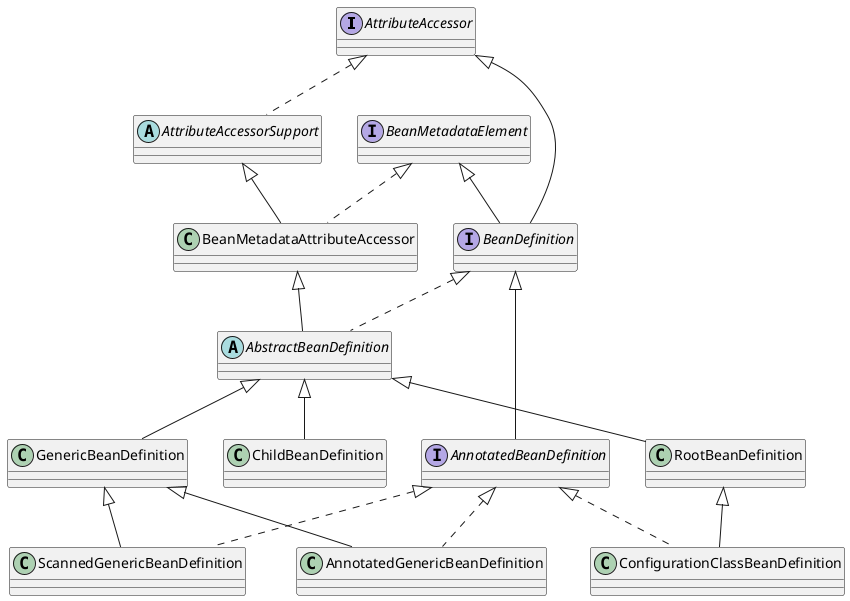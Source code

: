 @startuml
'https://plantuml.com/class-diagram

interface AttributeAccessor
interface BeanMetadataElement
'abstract class AttributeAccessorSupport
abstract class AttributeAccessorSupport implements AttributeAccessor
class BeanMetadataAttributeAccessor extends AttributeAccessorSupport implements BeanMetadataElement
'class BeanMetadataAttributeAccessor
'abstract class AbstractBeanDefinition
abstract class AbstractBeanDefinition extends BeanMetadataAttributeAccessor implements BeanDefinition
'interface BeanDefinition
interface BeanDefinition extends AttributeAccessor, BeanMetadataElement
'abstract class GenericBeanDefinition
class GenericBeanDefinition extends AbstractBeanDefinition
'class ChildBeanDefinition
class ChildBeanDefinition extends AbstractBeanDefinition
class RootBeanDefinition extends AbstractBeanDefinition
interface AnnotatedBeanDefinition extends BeanDefinition
class ConfigurationClassBeanDefinition extends RootBeanDefinition implements AnnotatedBeanDefinition
class AnnotatedGenericBeanDefinition extends GenericBeanDefinition implements AnnotatedBeanDefinition
class ScannedGenericBeanDefinition extends GenericBeanDefinition implements AnnotatedBeanDefinition

'AttributeAccessor <|-- AttributeAccessorSupport
'AttributeAccessorSupport <|-- BeanMetadataAttributeAccessor
'BeanMetadataAttributeAccessor <|-- AbstractBeanDefinition
'BeanMetadataElement <|-- BeanMetadataAttributeAccessor
'BeanMetadataElement <|-- BeanDefinition
'BeanDefinition <|-- AbstractBeanDefinition
'AbstractBeanDefinition <|-- GenericBeanDefinition
'AbstractBeanDefinition <|-- AnnotatedBeanDefinition
'AbstractBeanDefinition <|-- RootBeanDefinition
'AbstractBeanDefinition <|-- ChildBeanDefinition
'
'GenericBeanDefinition <|-- AnnotatedGenericBeanDefinition
'AnnotatedBeanDefinition <|-- AnnotatedGenericBeanDefinition
'AnnotatedBeanDefinition <|-- ScannedGenericBeanDefinition
'AnnotatedBeanDefinition <|-- ConfigurationClassBeanDefinition
'
'RootBeanDefinition <|-- ConfigurationClassBeanDefinition


'abstract class AbstractList
'abstract AbstractCollection
'interface List
'interface Collection
'
'List <|-- AbstractList
'Collection <|-- AbstractCollection
'
'Collection <|- List
'AbstractCollection <|- AbstractList
'AbstractList <|-- ArrayList
'
'class ArrayList {
'Object[] elementData
'size()
'}
'
'enum TimeUnit {
'DAYS
'HOURS
'MINUTES
'}

@enduml